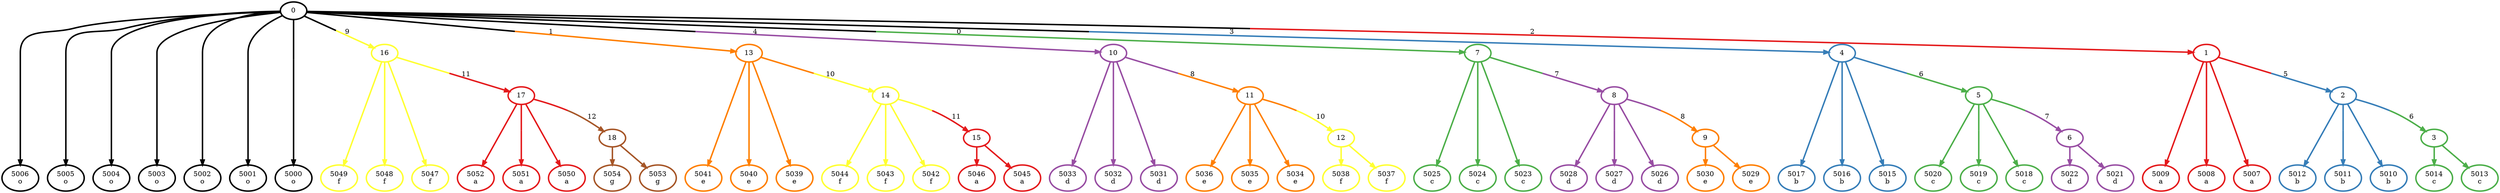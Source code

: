 digraph T {
	{
		rank=same
		0 [penwidth=3,colorscheme=set19,color=7,label="5054\ng"]
		1 [penwidth=3,colorscheme=set19,color=7,label="5053\ng"]
		2 [penwidth=3,colorscheme=set19,color=1,label="5052\na"]
		3 [penwidth=3,colorscheme=set19,color=1,label="5051\na"]
		4 [penwidth=3,colorscheme=set19,color=1,label="5050\na"]
		5 [penwidth=3,colorscheme=set19,color=1,label="5046\na"]
		6 [penwidth=3,colorscheme=set19,color=1,label="5045\na"]
		7 [penwidth=3,colorscheme=set19,color=6,label="5044\nf"]
		8 [penwidth=3,colorscheme=set19,color=6,label="5043\nf"]
		9 [penwidth=3,colorscheme=set19,color=6,label="5042\nf"]
		10 [penwidth=3,colorscheme=set19,color=6,label="5038\nf"]
		11 [penwidth=3,colorscheme=set19,color=6,label="5037\nf"]
		12 [penwidth=3,colorscheme=set19,color=5,label="5036\ne"]
		13 [penwidth=3,colorscheme=set19,color=5,label="5035\ne"]
		14 [penwidth=3,colorscheme=set19,color=5,label="5034\ne"]
		15 [penwidth=3,colorscheme=set19,color=5,label="5030\ne"]
		16 [penwidth=3,colorscheme=set19,color=5,label="5029\ne"]
		17 [penwidth=3,colorscheme=set19,color=4,label="5028\nd"]
		18 [penwidth=3,colorscheme=set19,color=4,label="5027\nd"]
		19 [penwidth=3,colorscheme=set19,color=4,label="5026\nd"]
		20 [penwidth=3,colorscheme=set19,color=4,label="5022\nd"]
		21 [penwidth=3,colorscheme=set19,color=4,label="5021\nd"]
		22 [penwidth=3,colorscheme=set19,color=3,label="5020\nc"]
		23 [penwidth=3,colorscheme=set19,color=3,label="5019\nc"]
		24 [penwidth=3,colorscheme=set19,color=3,label="5018\nc"]
		25 [penwidth=3,colorscheme=set19,color=3,label="5014\nc"]
		26 [penwidth=3,colorscheme=set19,color=3,label="5013\nc"]
		27 [penwidth=3,colorscheme=set19,color=2,label="5012\nb"]
		28 [penwidth=3,colorscheme=set19,color=2,label="5011\nb"]
		29 [penwidth=3,colorscheme=set19,color=2,label="5010\nb"]
		30 [penwidth=3,colorscheme=set19,color=6,label="5049\nf"]
		31 [penwidth=3,colorscheme=set19,color=6,label="5048\nf"]
		32 [penwidth=3,colorscheme=set19,color=6,label="5047\nf"]
		33 [penwidth=3,colorscheme=set19,color=5,label="5041\ne"]
		34 [penwidth=3,colorscheme=set19,color=5,label="5040\ne"]
		35 [penwidth=3,colorscheme=set19,color=5,label="5039\ne"]
		36 [penwidth=3,colorscheme=set19,color=4,label="5033\nd"]
		37 [penwidth=3,colorscheme=set19,color=4,label="5032\nd"]
		38 [penwidth=3,colorscheme=set19,color=4,label="5031\nd"]
		39 [penwidth=3,colorscheme=set19,color=3,label="5025\nc"]
		40 [penwidth=3,colorscheme=set19,color=3,label="5024\nc"]
		41 [penwidth=3,colorscheme=set19,color=3,label="5023\nc"]
		42 [penwidth=3,colorscheme=set19,color=2,label="5017\nb"]
		43 [penwidth=3,colorscheme=set19,color=2,label="5016\nb"]
		44 [penwidth=3,colorscheme=set19,color=2,label="5015\nb"]
		45 [penwidth=3,colorscheme=set19,color=1,label="5009\na"]
		46 [penwidth=3,colorscheme=set19,color=1,label="5008\na"]
		47 [penwidth=3,colorscheme=set19,color=1,label="5007\na"]
		48 [penwidth=3,colorscheme=set19,color=11,label="5006\no"]
		49 [penwidth=3,colorscheme=set19,color=11,label="5005\no"]
		50 [penwidth=3,colorscheme=set19,color=11,label="5004\no"]
		51 [penwidth=3,colorscheme=set19,color=11,label="5003\no"]
		52 [penwidth=3,colorscheme=set19,color=11,label="5002\no"]
		53 [penwidth=3,colorscheme=set19,color=11,label="5001\no"]
		54 [penwidth=3,colorscheme=set19,color=11,label="5000\no"]
	}
	55 [penwidth=3,colorscheme=set19,color=7,label="18"]
	56 [penwidth=3,colorscheme=set19,color=1,label="17"]
	57 [penwidth=3,colorscheme=set19,color=1,label="15"]
	58 [penwidth=3,colorscheme=set19,color=6,label="14"]
	59 [penwidth=3,colorscheme=set19,color=6,label="12"]
	60 [penwidth=3,colorscheme=set19,color=5,label="11"]
	61 [penwidth=3,colorscheme=set19,color=5,label="9"]
	62 [penwidth=3,colorscheme=set19,color=4,label="8"]
	63 [penwidth=3,colorscheme=set19,color=4,label="6"]
	64 [penwidth=3,colorscheme=set19,color=3,label="5"]
	65 [penwidth=3,colorscheme=set19,color=3,label="3"]
	66 [penwidth=3,colorscheme=set19,color=2,label="2"]
	67 [penwidth=3,colorscheme=set19,color=6,label="16"]
	68 [penwidth=3,colorscheme=set19,color=5,label="13"]
	69 [penwidth=3,colorscheme=set19,color=4,label="10"]
	70 [penwidth=3,colorscheme=set19,color=3,label="7"]
	71 [penwidth=3,colorscheme=set19,color=2,label="4"]
	72 [penwidth=3,colorscheme=set19,color=1,label="1"]
	73 [penwidth=3,colorscheme=set19,color=11,label="0"]
	55 -> 0 [penwidth=3,colorscheme=set19,color="7;0.5:7"]
	55 -> 1 [penwidth=3,colorscheme=set19,color="7;0.5:7"]
	56 -> 2 [penwidth=3,colorscheme=set19,color="1;0.5:1"]
	56 -> 3 [penwidth=3,colorscheme=set19,color="1;0.5:1"]
	56 -> 4 [penwidth=3,colorscheme=set19,color="1;0.5:1"]
	56 -> 55 [penwidth=3,colorscheme=set19,color="1;0.5:7",label="12"]
	57 -> 5 [penwidth=3,colorscheme=set19,color="1;0.5:1"]
	57 -> 6 [penwidth=3,colorscheme=set19,color="1;0.5:1"]
	58 -> 7 [penwidth=3,colorscheme=set19,color="6;0.5:6"]
	58 -> 8 [penwidth=3,colorscheme=set19,color="6;0.5:6"]
	58 -> 9 [penwidth=3,colorscheme=set19,color="6;0.5:6"]
	58 -> 57 [penwidth=3,colorscheme=set19,color="6;0.5:1",label="11"]
	59 -> 10 [penwidth=3,colorscheme=set19,color="6;0.5:6"]
	59 -> 11 [penwidth=3,colorscheme=set19,color="6;0.5:6"]
	60 -> 12 [penwidth=3,colorscheme=set19,color="5;0.5:5"]
	60 -> 13 [penwidth=3,colorscheme=set19,color="5;0.5:5"]
	60 -> 14 [penwidth=3,colorscheme=set19,color="5;0.5:5"]
	60 -> 59 [penwidth=3,colorscheme=set19,color="5;0.5:6",label="10"]
	61 -> 15 [penwidth=3,colorscheme=set19,color="5;0.5:5"]
	61 -> 16 [penwidth=3,colorscheme=set19,color="5;0.5:5"]
	62 -> 17 [penwidth=3,colorscheme=set19,color="4;0.5:4"]
	62 -> 18 [penwidth=3,colorscheme=set19,color="4;0.5:4"]
	62 -> 19 [penwidth=3,colorscheme=set19,color="4;0.5:4"]
	62 -> 61 [penwidth=3,colorscheme=set19,color="4;0.5:5",label="8"]
	63 -> 20 [penwidth=3,colorscheme=set19,color="4;0.5:4"]
	63 -> 21 [penwidth=3,colorscheme=set19,color="4;0.5:4"]
	64 -> 22 [penwidth=3,colorscheme=set19,color="3;0.5:3"]
	64 -> 23 [penwidth=3,colorscheme=set19,color="3;0.5:3"]
	64 -> 24 [penwidth=3,colorscheme=set19,color="3;0.5:3"]
	64 -> 63 [penwidth=3,colorscheme=set19,color="3;0.5:4",label="7"]
	65 -> 25 [penwidth=3,colorscheme=set19,color="3;0.5:3"]
	65 -> 26 [penwidth=3,colorscheme=set19,color="3;0.5:3"]
	66 -> 27 [penwidth=3,colorscheme=set19,color="2;0.5:2"]
	66 -> 28 [penwidth=3,colorscheme=set19,color="2;0.5:2"]
	66 -> 29 [penwidth=3,colorscheme=set19,color="2;0.5:2"]
	66 -> 65 [penwidth=3,colorscheme=set19,color="2;0.5:3",label="6"]
	67 -> 30 [penwidth=3,colorscheme=set19,color="6;0.5:6"]
	67 -> 31 [penwidth=3,colorscheme=set19,color="6;0.5:6"]
	67 -> 32 [penwidth=3,colorscheme=set19,color="6;0.5:6"]
	67 -> 56 [penwidth=3,colorscheme=set19,color="6;0.5:1",label="11"]
	68 -> 33 [penwidth=3,colorscheme=set19,color="5;0.5:5"]
	68 -> 34 [penwidth=3,colorscheme=set19,color="5;0.5:5"]
	68 -> 35 [penwidth=3,colorscheme=set19,color="5;0.5:5"]
	68 -> 58 [penwidth=3,colorscheme=set19,color="5;0.5:6",label="10"]
	69 -> 36 [penwidth=3,colorscheme=set19,color="4;0.5:4"]
	69 -> 37 [penwidth=3,colorscheme=set19,color="4;0.5:4"]
	69 -> 38 [penwidth=3,colorscheme=set19,color="4;0.5:4"]
	69 -> 60 [penwidth=3,colorscheme=set19,color="4;0.5:5",label="8"]
	70 -> 39 [penwidth=3,colorscheme=set19,color="3;0.5:3"]
	70 -> 40 [penwidth=3,colorscheme=set19,color="3;0.5:3"]
	70 -> 41 [penwidth=3,colorscheme=set19,color="3;0.5:3"]
	70 -> 62 [penwidth=3,colorscheme=set19,color="3;0.5:4",label="7"]
	71 -> 42 [penwidth=3,colorscheme=set19,color="2;0.5:2"]
	71 -> 43 [penwidth=3,colorscheme=set19,color="2;0.5:2"]
	71 -> 44 [penwidth=3,colorscheme=set19,color="2;0.5:2"]
	71 -> 64 [penwidth=3,colorscheme=set19,color="2;0.5:3",label="6"]
	72 -> 45 [penwidth=3,colorscheme=set19,color="1;0.5:1"]
	72 -> 46 [penwidth=3,colorscheme=set19,color="1;0.5:1"]
	72 -> 47 [penwidth=3,colorscheme=set19,color="1;0.5:1"]
	72 -> 66 [penwidth=3,colorscheme=set19,color="1;0.5:2",label="5"]
	73 -> 48 [penwidth=3,colorscheme=set19,color="11;0.5:11"]
	73 -> 49 [penwidth=3,colorscheme=set19,color="11;0.5:11"]
	73 -> 50 [penwidth=3,colorscheme=set19,color="11;0.5:11"]
	73 -> 51 [penwidth=3,colorscheme=set19,color="11;0.5:11"]
	73 -> 52 [penwidth=3,colorscheme=set19,color="11;0.5:11"]
	73 -> 53 [penwidth=3,colorscheme=set19,color="11;0.5:11"]
	73 -> 54 [penwidth=3,colorscheme=set19,color="11;0.5:11"]
	73 -> 67 [penwidth=3,colorscheme=set19,color="11;0.5:6",label="9"]
	73 -> 68 [penwidth=3,colorscheme=set19,color="11;0.5:5",label="1"]
	73 -> 69 [penwidth=3,colorscheme=set19,color="11;0.5:4",label="4"]
	73 -> 70 [penwidth=3,colorscheme=set19,color="11;0.5:3",label="0"]
	73 -> 71 [penwidth=3,colorscheme=set19,color="11;0.5:2",label="3"]
	73 -> 72 [penwidth=3,colorscheme=set19,color="11;0.5:1",label="2"]
}
